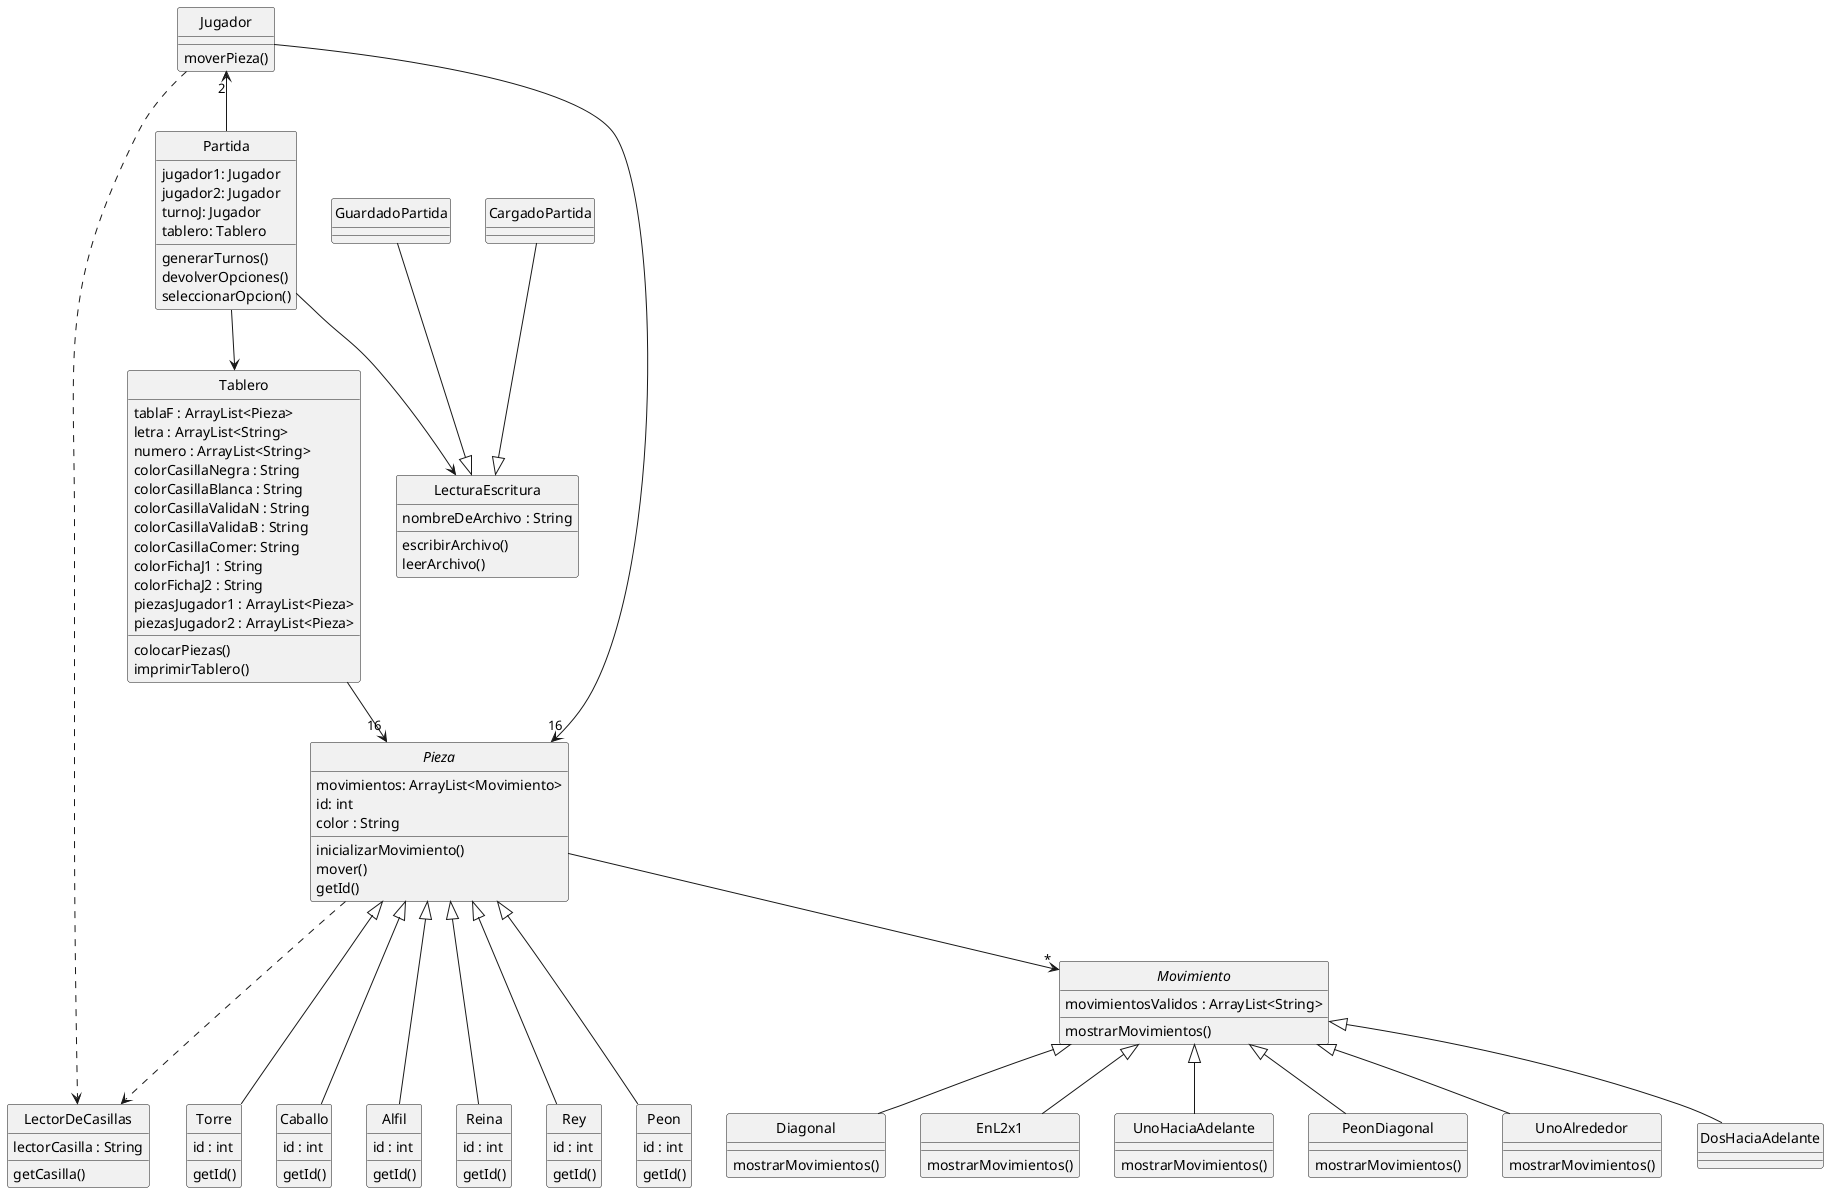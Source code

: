 @startuml
hide circle

class Jugador {
    moverPieza()
}

class Partida {
jugador1: Jugador
jugador2: Jugador
turnoJ: Jugador
tablero: Tablero
 generarTurnos()
 devolverOpciones()
 seleccionarOpcion()
}
class Tablero{
tablaF : ArrayList<Pieza>
letra : ArrayList<String>
numero : ArrayList<String>
colorCasillaNegra : String
colorCasillaBlanca : String
colorCasillaValidaN : String
colorCasillaValidaB : String
colorCasillaComer: String
colorFichaJ1 : String
colorFichaJ2 : String
piezasJugador1 : ArrayList<Pieza>
piezasJugador2 : ArrayList<Pieza>
colocarPiezas()
imprimirTablero()
}

abstract class Pieza {
movimientos: ArrayList<Movimiento>
id: int
color : String

inicializarMovimiento()
mover()
getId()
}

class Torre {
id : int
getId()

}

class Caballo{
id : int
getId()

}
class Alfil{
id : int
getId()

}

class Reina{
id : int
getId()

}

class Rey{
id : int
getId()

}

class Peon{
id : int
getId()

}

abstract class Movimiento{
movimientosValidos : ArrayList<String>
mostrarMovimientos()
}
class Diagonal{
mostrarMovimientos()
}
class EnL2x1{
mostrarMovimientos()
}
class UnoHaciaAdelante{
mostrarMovimientos()
}
class PeonDiagonal{
mostrarMovimientos()
}

class UnoAlrededor{
mostrarMovimientos()
}

class DosHaciaAdelante{
}

class LectorDeCasillas{
lectorCasilla : String
getCasilla()
}

class GuardadoPartida{

}
class CargadoPartida{

}
class LecturaEscritura{
nombreDeArchivo : String
escribirArchivo()
leerArchivo()
}

Jugador .> LectorDeCasillas
Pieza ...> LectorDeCasillas

Movimiento <|-- Diagonal
Movimiento <|-- EnL2x1
Movimiento <|-- UnoHaciaAdelante
Movimiento <|-- PeonDiagonal
Movimiento <|-- UnoAlrededor
Movimiento <|-- DosHaciaAdelante

Pieza -->"*" Movimiento

Jugador "2"<-- Partida
Partida --> Tablero
Jugador -->"16" Pieza
Tablero -->"16" Pieza
Pieza <|--- Caballo
Pieza <|--- Torre
Pieza <|--- Peon
Pieza <|--- Alfil
Pieza <|--- Reina
Pieza <|--- Rey
Partida --> LecturaEscritura

GuardadoPartida --|> LecturaEscritura
CargadoPartida --|> LecturaEscritura



@enduml